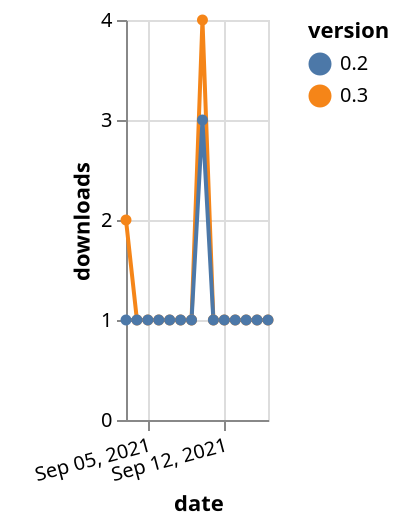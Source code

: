 {"$schema": "https://vega.github.io/schema/vega-lite/v5.json", "description": "A simple bar chart with embedded data.", "data": {"values": [{"date": "2021-09-03", "total": 21, "delta": 2, "version": "0.3"}, {"date": "2021-09-04", "total": 22, "delta": 1, "version": "0.3"}, {"date": "2021-09-05", "total": 23, "delta": 1, "version": "0.3"}, {"date": "2021-09-06", "total": 24, "delta": 1, "version": "0.3"}, {"date": "2021-09-07", "total": 25, "delta": 1, "version": "0.3"}, {"date": "2021-09-08", "total": 26, "delta": 1, "version": "0.3"}, {"date": "2021-09-09", "total": 27, "delta": 1, "version": "0.3"}, {"date": "2021-09-10", "total": 31, "delta": 4, "version": "0.3"}, {"date": "2021-09-11", "total": 32, "delta": 1, "version": "0.3"}, {"date": "2021-09-12", "total": 33, "delta": 1, "version": "0.3"}, {"date": "2021-09-13", "total": 34, "delta": 1, "version": "0.3"}, {"date": "2021-09-14", "total": 35, "delta": 1, "version": "0.3"}, {"date": "2021-09-15", "total": 36, "delta": 1, "version": "0.3"}, {"date": "2021-09-16", "total": 37, "delta": 1, "version": "0.3"}, {"date": "2021-09-03", "total": 173, "delta": 1, "version": "0.2"}, {"date": "2021-09-04", "total": 174, "delta": 1, "version": "0.2"}, {"date": "2021-09-05", "total": 175, "delta": 1, "version": "0.2"}, {"date": "2021-09-06", "total": 176, "delta": 1, "version": "0.2"}, {"date": "2021-09-07", "total": 177, "delta": 1, "version": "0.2"}, {"date": "2021-09-08", "total": 178, "delta": 1, "version": "0.2"}, {"date": "2021-09-09", "total": 179, "delta": 1, "version": "0.2"}, {"date": "2021-09-10", "total": 182, "delta": 3, "version": "0.2"}, {"date": "2021-09-11", "total": 183, "delta": 1, "version": "0.2"}, {"date": "2021-09-12", "total": 184, "delta": 1, "version": "0.2"}, {"date": "2021-09-13", "total": 185, "delta": 1, "version": "0.2"}, {"date": "2021-09-14", "total": 186, "delta": 1, "version": "0.2"}, {"date": "2021-09-15", "total": 187, "delta": 1, "version": "0.2"}, {"date": "2021-09-16", "total": 188, "delta": 1, "version": "0.2"}]}, "width": "container", "mark": {"type": "line", "point": {"filled": true}}, "encoding": {"x": {"field": "date", "type": "temporal", "timeUnit": "yearmonthdate", "title": "date", "axis": {"labelAngle": -15}}, "y": {"field": "delta", "type": "quantitative", "title": "downloads"}, "color": {"field": "version", "type": "nominal"}, "tooltip": {"field": "delta"}}}